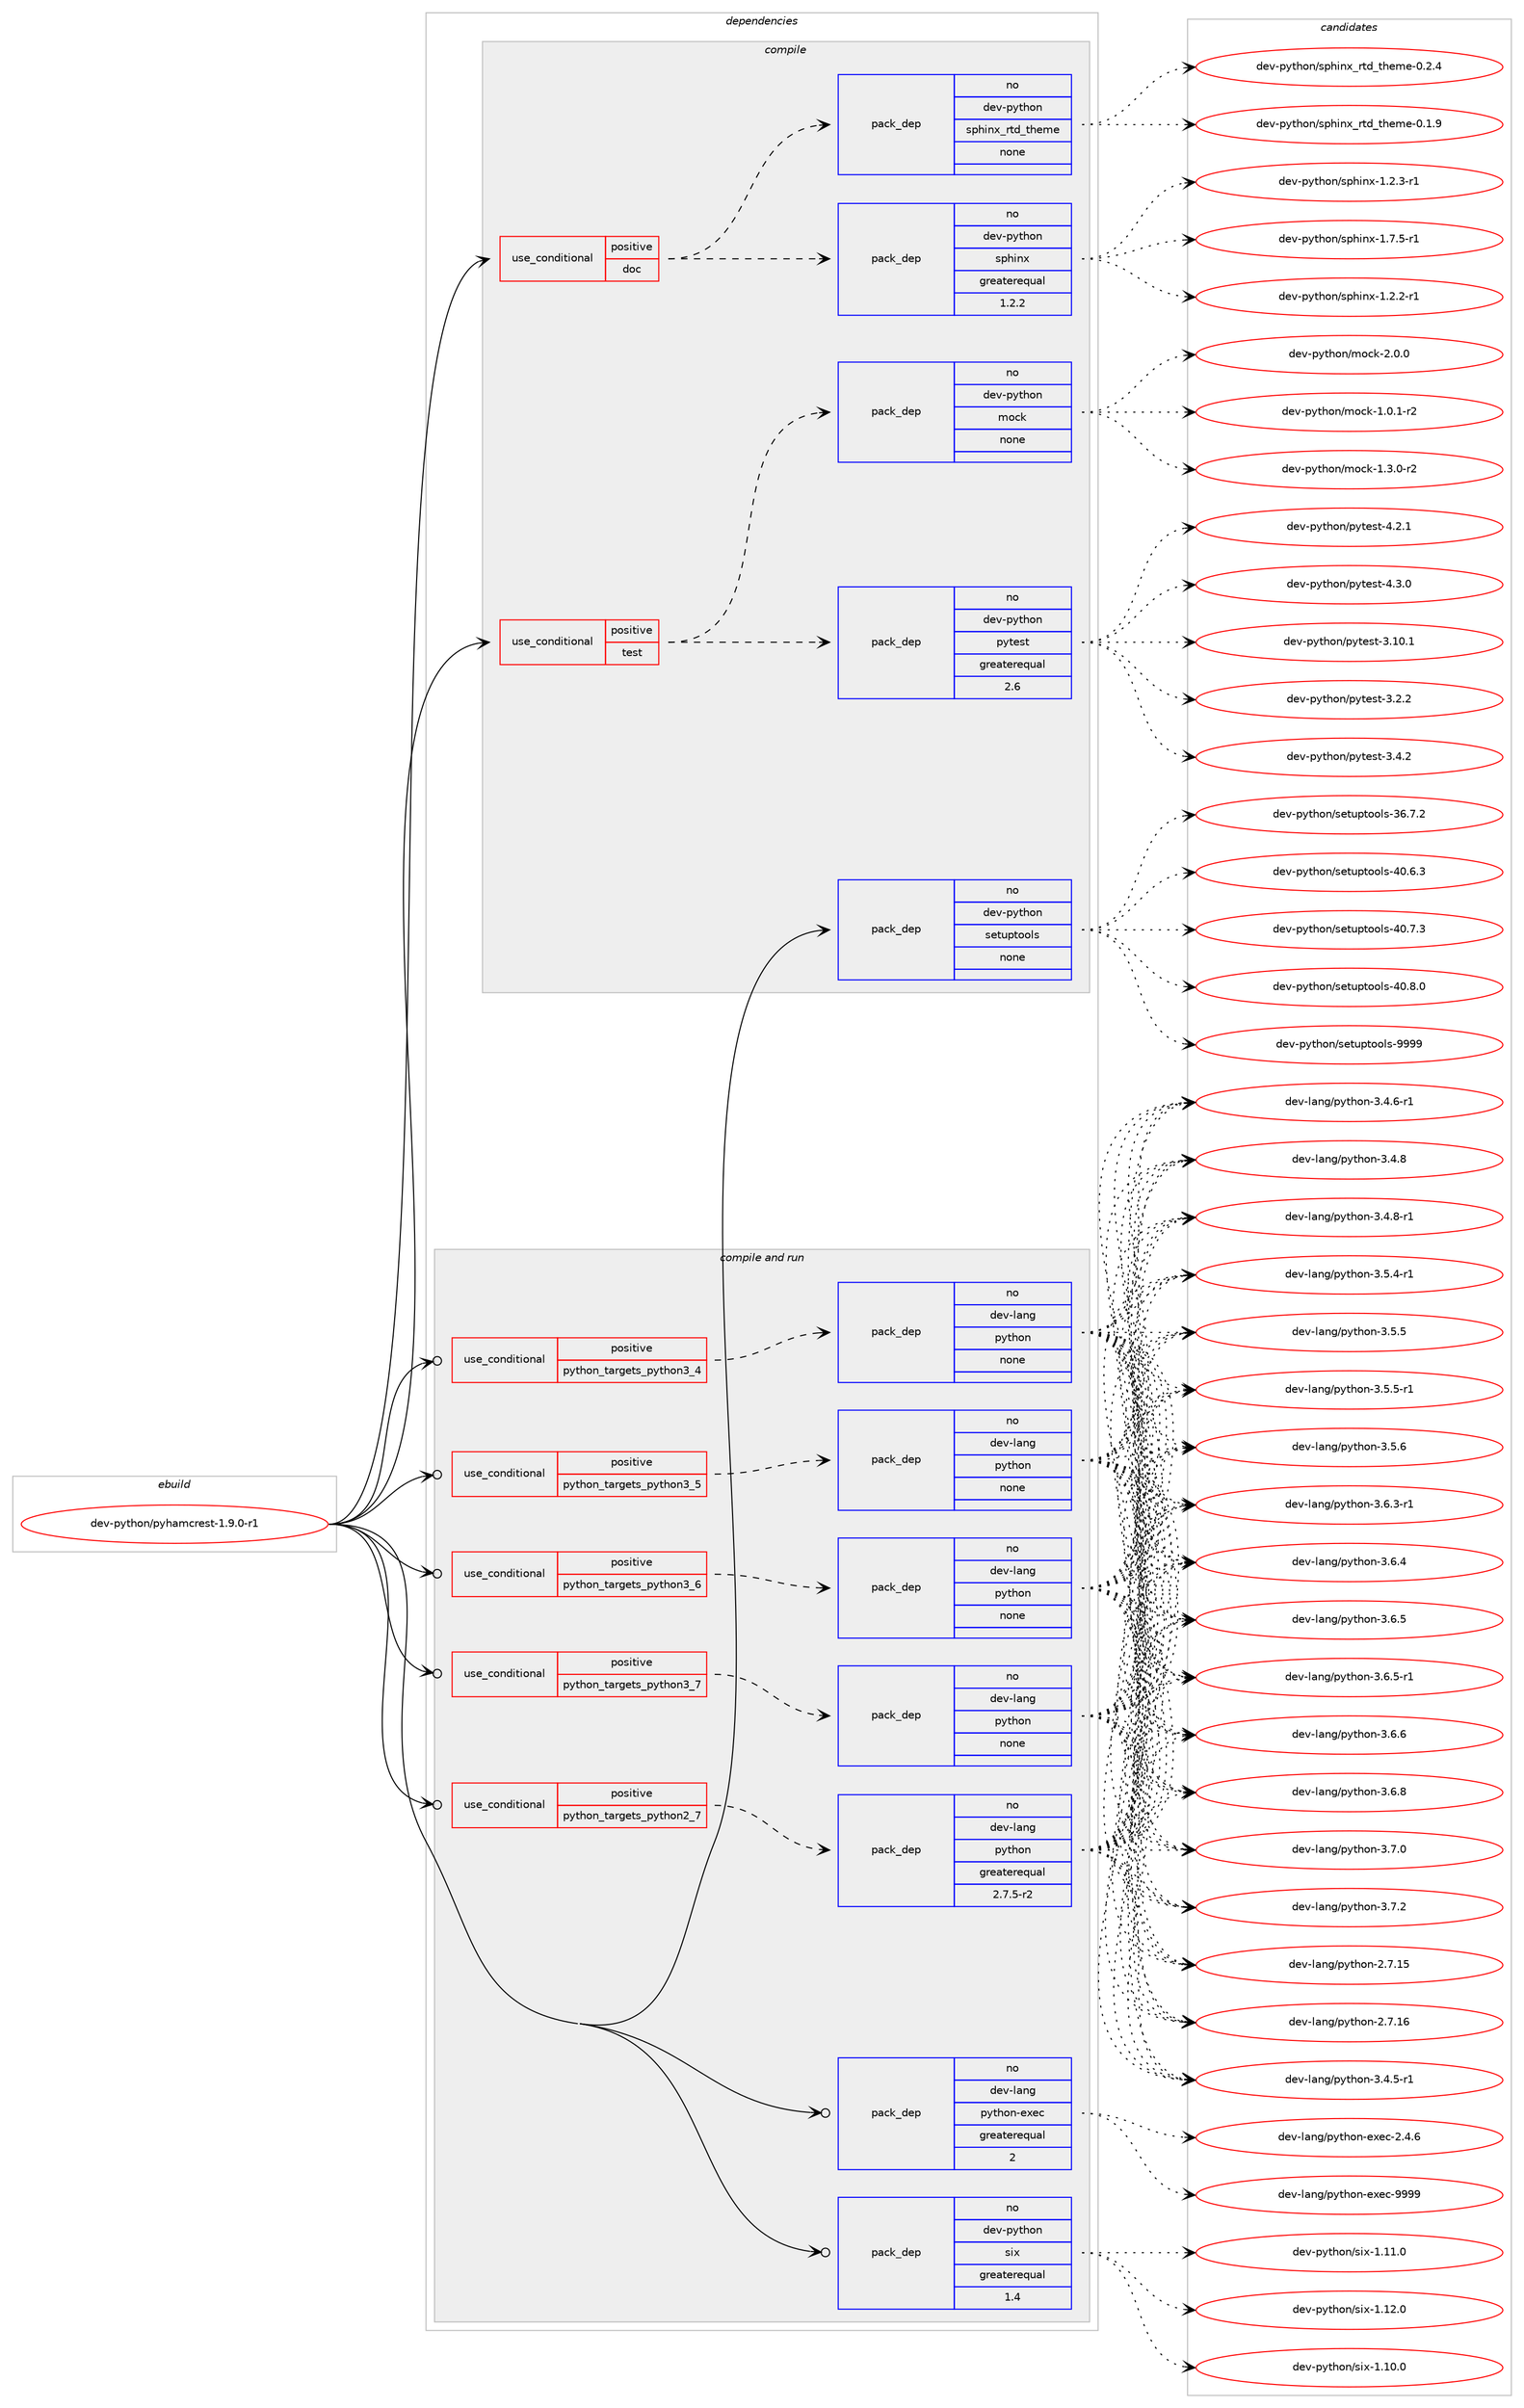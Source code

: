 digraph prolog {

# *************
# Graph options
# *************

newrank=true;
concentrate=true;
compound=true;
graph [rankdir=LR,fontname=Helvetica,fontsize=10,ranksep=1.5];#, ranksep=2.5, nodesep=0.2];
edge  [arrowhead=vee];
node  [fontname=Helvetica,fontsize=10];

# **********
# The ebuild
# **********

subgraph cluster_leftcol {
color=gray;
rank=same;
label=<<i>ebuild</i>>;
id [label="dev-python/pyhamcrest-1.9.0-r1", color=red, width=4, href="../dev-python/pyhamcrest-1.9.0-r1.svg"];
}

# ****************
# The dependencies
# ****************

subgraph cluster_midcol {
color=gray;
label=<<i>dependencies</i>>;
subgraph cluster_compile {
fillcolor="#eeeeee";
style=filled;
label=<<i>compile</i>>;
subgraph cond381003 {
dependency1429911 [label=<<TABLE BORDER="0" CELLBORDER="1" CELLSPACING="0" CELLPADDING="4"><TR><TD ROWSPAN="3" CELLPADDING="10">use_conditional</TD></TR><TR><TD>positive</TD></TR><TR><TD>doc</TD></TR></TABLE>>, shape=none, color=red];
subgraph pack1025588 {
dependency1429912 [label=<<TABLE BORDER="0" CELLBORDER="1" CELLSPACING="0" CELLPADDING="4" WIDTH="220"><TR><TD ROWSPAN="6" CELLPADDING="30">pack_dep</TD></TR><TR><TD WIDTH="110">no</TD></TR><TR><TD>dev-python</TD></TR><TR><TD>sphinx</TD></TR><TR><TD>greaterequal</TD></TR><TR><TD>1.2.2</TD></TR></TABLE>>, shape=none, color=blue];
}
dependency1429911:e -> dependency1429912:w [weight=20,style="dashed",arrowhead="vee"];
subgraph pack1025589 {
dependency1429913 [label=<<TABLE BORDER="0" CELLBORDER="1" CELLSPACING="0" CELLPADDING="4" WIDTH="220"><TR><TD ROWSPAN="6" CELLPADDING="30">pack_dep</TD></TR><TR><TD WIDTH="110">no</TD></TR><TR><TD>dev-python</TD></TR><TR><TD>sphinx_rtd_theme</TD></TR><TR><TD>none</TD></TR><TR><TD></TD></TR></TABLE>>, shape=none, color=blue];
}
dependency1429911:e -> dependency1429913:w [weight=20,style="dashed",arrowhead="vee"];
}
id:e -> dependency1429911:w [weight=20,style="solid",arrowhead="vee"];
subgraph cond381004 {
dependency1429914 [label=<<TABLE BORDER="0" CELLBORDER="1" CELLSPACING="0" CELLPADDING="4"><TR><TD ROWSPAN="3" CELLPADDING="10">use_conditional</TD></TR><TR><TD>positive</TD></TR><TR><TD>test</TD></TR></TABLE>>, shape=none, color=red];
subgraph pack1025590 {
dependency1429915 [label=<<TABLE BORDER="0" CELLBORDER="1" CELLSPACING="0" CELLPADDING="4" WIDTH="220"><TR><TD ROWSPAN="6" CELLPADDING="30">pack_dep</TD></TR><TR><TD WIDTH="110">no</TD></TR><TR><TD>dev-python</TD></TR><TR><TD>pytest</TD></TR><TR><TD>greaterequal</TD></TR><TR><TD>2.6</TD></TR></TABLE>>, shape=none, color=blue];
}
dependency1429914:e -> dependency1429915:w [weight=20,style="dashed",arrowhead="vee"];
subgraph pack1025591 {
dependency1429916 [label=<<TABLE BORDER="0" CELLBORDER="1" CELLSPACING="0" CELLPADDING="4" WIDTH="220"><TR><TD ROWSPAN="6" CELLPADDING="30">pack_dep</TD></TR><TR><TD WIDTH="110">no</TD></TR><TR><TD>dev-python</TD></TR><TR><TD>mock</TD></TR><TR><TD>none</TD></TR><TR><TD></TD></TR></TABLE>>, shape=none, color=blue];
}
dependency1429914:e -> dependency1429916:w [weight=20,style="dashed",arrowhead="vee"];
}
id:e -> dependency1429914:w [weight=20,style="solid",arrowhead="vee"];
subgraph pack1025592 {
dependency1429917 [label=<<TABLE BORDER="0" CELLBORDER="1" CELLSPACING="0" CELLPADDING="4" WIDTH="220"><TR><TD ROWSPAN="6" CELLPADDING="30">pack_dep</TD></TR><TR><TD WIDTH="110">no</TD></TR><TR><TD>dev-python</TD></TR><TR><TD>setuptools</TD></TR><TR><TD>none</TD></TR><TR><TD></TD></TR></TABLE>>, shape=none, color=blue];
}
id:e -> dependency1429917:w [weight=20,style="solid",arrowhead="vee"];
}
subgraph cluster_compileandrun {
fillcolor="#eeeeee";
style=filled;
label=<<i>compile and run</i>>;
subgraph cond381005 {
dependency1429918 [label=<<TABLE BORDER="0" CELLBORDER="1" CELLSPACING="0" CELLPADDING="4"><TR><TD ROWSPAN="3" CELLPADDING="10">use_conditional</TD></TR><TR><TD>positive</TD></TR><TR><TD>python_targets_python2_7</TD></TR></TABLE>>, shape=none, color=red];
subgraph pack1025593 {
dependency1429919 [label=<<TABLE BORDER="0" CELLBORDER="1" CELLSPACING="0" CELLPADDING="4" WIDTH="220"><TR><TD ROWSPAN="6" CELLPADDING="30">pack_dep</TD></TR><TR><TD WIDTH="110">no</TD></TR><TR><TD>dev-lang</TD></TR><TR><TD>python</TD></TR><TR><TD>greaterequal</TD></TR><TR><TD>2.7.5-r2</TD></TR></TABLE>>, shape=none, color=blue];
}
dependency1429918:e -> dependency1429919:w [weight=20,style="dashed",arrowhead="vee"];
}
id:e -> dependency1429918:w [weight=20,style="solid",arrowhead="odotvee"];
subgraph cond381006 {
dependency1429920 [label=<<TABLE BORDER="0" CELLBORDER="1" CELLSPACING="0" CELLPADDING="4"><TR><TD ROWSPAN="3" CELLPADDING="10">use_conditional</TD></TR><TR><TD>positive</TD></TR><TR><TD>python_targets_python3_4</TD></TR></TABLE>>, shape=none, color=red];
subgraph pack1025594 {
dependency1429921 [label=<<TABLE BORDER="0" CELLBORDER="1" CELLSPACING="0" CELLPADDING="4" WIDTH="220"><TR><TD ROWSPAN="6" CELLPADDING="30">pack_dep</TD></TR><TR><TD WIDTH="110">no</TD></TR><TR><TD>dev-lang</TD></TR><TR><TD>python</TD></TR><TR><TD>none</TD></TR><TR><TD></TD></TR></TABLE>>, shape=none, color=blue];
}
dependency1429920:e -> dependency1429921:w [weight=20,style="dashed",arrowhead="vee"];
}
id:e -> dependency1429920:w [weight=20,style="solid",arrowhead="odotvee"];
subgraph cond381007 {
dependency1429922 [label=<<TABLE BORDER="0" CELLBORDER="1" CELLSPACING="0" CELLPADDING="4"><TR><TD ROWSPAN="3" CELLPADDING="10">use_conditional</TD></TR><TR><TD>positive</TD></TR><TR><TD>python_targets_python3_5</TD></TR></TABLE>>, shape=none, color=red];
subgraph pack1025595 {
dependency1429923 [label=<<TABLE BORDER="0" CELLBORDER="1" CELLSPACING="0" CELLPADDING="4" WIDTH="220"><TR><TD ROWSPAN="6" CELLPADDING="30">pack_dep</TD></TR><TR><TD WIDTH="110">no</TD></TR><TR><TD>dev-lang</TD></TR><TR><TD>python</TD></TR><TR><TD>none</TD></TR><TR><TD></TD></TR></TABLE>>, shape=none, color=blue];
}
dependency1429922:e -> dependency1429923:w [weight=20,style="dashed",arrowhead="vee"];
}
id:e -> dependency1429922:w [weight=20,style="solid",arrowhead="odotvee"];
subgraph cond381008 {
dependency1429924 [label=<<TABLE BORDER="0" CELLBORDER="1" CELLSPACING="0" CELLPADDING="4"><TR><TD ROWSPAN="3" CELLPADDING="10">use_conditional</TD></TR><TR><TD>positive</TD></TR><TR><TD>python_targets_python3_6</TD></TR></TABLE>>, shape=none, color=red];
subgraph pack1025596 {
dependency1429925 [label=<<TABLE BORDER="0" CELLBORDER="1" CELLSPACING="0" CELLPADDING="4" WIDTH="220"><TR><TD ROWSPAN="6" CELLPADDING="30">pack_dep</TD></TR><TR><TD WIDTH="110">no</TD></TR><TR><TD>dev-lang</TD></TR><TR><TD>python</TD></TR><TR><TD>none</TD></TR><TR><TD></TD></TR></TABLE>>, shape=none, color=blue];
}
dependency1429924:e -> dependency1429925:w [weight=20,style="dashed",arrowhead="vee"];
}
id:e -> dependency1429924:w [weight=20,style="solid",arrowhead="odotvee"];
subgraph cond381009 {
dependency1429926 [label=<<TABLE BORDER="0" CELLBORDER="1" CELLSPACING="0" CELLPADDING="4"><TR><TD ROWSPAN="3" CELLPADDING="10">use_conditional</TD></TR><TR><TD>positive</TD></TR><TR><TD>python_targets_python3_7</TD></TR></TABLE>>, shape=none, color=red];
subgraph pack1025597 {
dependency1429927 [label=<<TABLE BORDER="0" CELLBORDER="1" CELLSPACING="0" CELLPADDING="4" WIDTH="220"><TR><TD ROWSPAN="6" CELLPADDING="30">pack_dep</TD></TR><TR><TD WIDTH="110">no</TD></TR><TR><TD>dev-lang</TD></TR><TR><TD>python</TD></TR><TR><TD>none</TD></TR><TR><TD></TD></TR></TABLE>>, shape=none, color=blue];
}
dependency1429926:e -> dependency1429927:w [weight=20,style="dashed",arrowhead="vee"];
}
id:e -> dependency1429926:w [weight=20,style="solid",arrowhead="odotvee"];
subgraph pack1025598 {
dependency1429928 [label=<<TABLE BORDER="0" CELLBORDER="1" CELLSPACING="0" CELLPADDING="4" WIDTH="220"><TR><TD ROWSPAN="6" CELLPADDING="30">pack_dep</TD></TR><TR><TD WIDTH="110">no</TD></TR><TR><TD>dev-lang</TD></TR><TR><TD>python-exec</TD></TR><TR><TD>greaterequal</TD></TR><TR><TD>2</TD></TR></TABLE>>, shape=none, color=blue];
}
id:e -> dependency1429928:w [weight=20,style="solid",arrowhead="odotvee"];
subgraph pack1025599 {
dependency1429929 [label=<<TABLE BORDER="0" CELLBORDER="1" CELLSPACING="0" CELLPADDING="4" WIDTH="220"><TR><TD ROWSPAN="6" CELLPADDING="30">pack_dep</TD></TR><TR><TD WIDTH="110">no</TD></TR><TR><TD>dev-python</TD></TR><TR><TD>six</TD></TR><TR><TD>greaterequal</TD></TR><TR><TD>1.4</TD></TR></TABLE>>, shape=none, color=blue];
}
id:e -> dependency1429929:w [weight=20,style="solid",arrowhead="odotvee"];
}
subgraph cluster_run {
fillcolor="#eeeeee";
style=filled;
label=<<i>run</i>>;
}
}

# **************
# The candidates
# **************

subgraph cluster_choices {
rank=same;
color=gray;
label=<<i>candidates</i>>;

subgraph choice1025588 {
color=black;
nodesep=1;
choice10010111845112121116104111110471151121041051101204549465046504511449 [label="dev-python/sphinx-1.2.2-r1", color=red, width=4,href="../dev-python/sphinx-1.2.2-r1.svg"];
choice10010111845112121116104111110471151121041051101204549465046514511449 [label="dev-python/sphinx-1.2.3-r1", color=red, width=4,href="../dev-python/sphinx-1.2.3-r1.svg"];
choice10010111845112121116104111110471151121041051101204549465546534511449 [label="dev-python/sphinx-1.7.5-r1", color=red, width=4,href="../dev-python/sphinx-1.7.5-r1.svg"];
dependency1429912:e -> choice10010111845112121116104111110471151121041051101204549465046504511449:w [style=dotted,weight="100"];
dependency1429912:e -> choice10010111845112121116104111110471151121041051101204549465046514511449:w [style=dotted,weight="100"];
dependency1429912:e -> choice10010111845112121116104111110471151121041051101204549465546534511449:w [style=dotted,weight="100"];
}
subgraph choice1025589 {
color=black;
nodesep=1;
choice10010111845112121116104111110471151121041051101209511411610095116104101109101454846494657 [label="dev-python/sphinx_rtd_theme-0.1.9", color=red, width=4,href="../dev-python/sphinx_rtd_theme-0.1.9.svg"];
choice10010111845112121116104111110471151121041051101209511411610095116104101109101454846504652 [label="dev-python/sphinx_rtd_theme-0.2.4", color=red, width=4,href="../dev-python/sphinx_rtd_theme-0.2.4.svg"];
dependency1429913:e -> choice10010111845112121116104111110471151121041051101209511411610095116104101109101454846494657:w [style=dotted,weight="100"];
dependency1429913:e -> choice10010111845112121116104111110471151121041051101209511411610095116104101109101454846504652:w [style=dotted,weight="100"];
}
subgraph choice1025590 {
color=black;
nodesep=1;
choice100101118451121211161041111104711212111610111511645514649484649 [label="dev-python/pytest-3.10.1", color=red, width=4,href="../dev-python/pytest-3.10.1.svg"];
choice1001011184511212111610411111047112121116101115116455146504650 [label="dev-python/pytest-3.2.2", color=red, width=4,href="../dev-python/pytest-3.2.2.svg"];
choice1001011184511212111610411111047112121116101115116455146524650 [label="dev-python/pytest-3.4.2", color=red, width=4,href="../dev-python/pytest-3.4.2.svg"];
choice1001011184511212111610411111047112121116101115116455246504649 [label="dev-python/pytest-4.2.1", color=red, width=4,href="../dev-python/pytest-4.2.1.svg"];
choice1001011184511212111610411111047112121116101115116455246514648 [label="dev-python/pytest-4.3.0", color=red, width=4,href="../dev-python/pytest-4.3.0.svg"];
dependency1429915:e -> choice100101118451121211161041111104711212111610111511645514649484649:w [style=dotted,weight="100"];
dependency1429915:e -> choice1001011184511212111610411111047112121116101115116455146504650:w [style=dotted,weight="100"];
dependency1429915:e -> choice1001011184511212111610411111047112121116101115116455146524650:w [style=dotted,weight="100"];
dependency1429915:e -> choice1001011184511212111610411111047112121116101115116455246504649:w [style=dotted,weight="100"];
dependency1429915:e -> choice1001011184511212111610411111047112121116101115116455246514648:w [style=dotted,weight="100"];
}
subgraph choice1025591 {
color=black;
nodesep=1;
choice1001011184511212111610411111047109111991074549464846494511450 [label="dev-python/mock-1.0.1-r2", color=red, width=4,href="../dev-python/mock-1.0.1-r2.svg"];
choice1001011184511212111610411111047109111991074549465146484511450 [label="dev-python/mock-1.3.0-r2", color=red, width=4,href="../dev-python/mock-1.3.0-r2.svg"];
choice100101118451121211161041111104710911199107455046484648 [label="dev-python/mock-2.0.0", color=red, width=4,href="../dev-python/mock-2.0.0.svg"];
dependency1429916:e -> choice1001011184511212111610411111047109111991074549464846494511450:w [style=dotted,weight="100"];
dependency1429916:e -> choice1001011184511212111610411111047109111991074549465146484511450:w [style=dotted,weight="100"];
dependency1429916:e -> choice100101118451121211161041111104710911199107455046484648:w [style=dotted,weight="100"];
}
subgraph choice1025592 {
color=black;
nodesep=1;
choice100101118451121211161041111104711510111611711211611111110811545515446554650 [label="dev-python/setuptools-36.7.2", color=red, width=4,href="../dev-python/setuptools-36.7.2.svg"];
choice100101118451121211161041111104711510111611711211611111110811545524846544651 [label="dev-python/setuptools-40.6.3", color=red, width=4,href="../dev-python/setuptools-40.6.3.svg"];
choice100101118451121211161041111104711510111611711211611111110811545524846554651 [label="dev-python/setuptools-40.7.3", color=red, width=4,href="../dev-python/setuptools-40.7.3.svg"];
choice100101118451121211161041111104711510111611711211611111110811545524846564648 [label="dev-python/setuptools-40.8.0", color=red, width=4,href="../dev-python/setuptools-40.8.0.svg"];
choice10010111845112121116104111110471151011161171121161111111081154557575757 [label="dev-python/setuptools-9999", color=red, width=4,href="../dev-python/setuptools-9999.svg"];
dependency1429917:e -> choice100101118451121211161041111104711510111611711211611111110811545515446554650:w [style=dotted,weight="100"];
dependency1429917:e -> choice100101118451121211161041111104711510111611711211611111110811545524846544651:w [style=dotted,weight="100"];
dependency1429917:e -> choice100101118451121211161041111104711510111611711211611111110811545524846554651:w [style=dotted,weight="100"];
dependency1429917:e -> choice100101118451121211161041111104711510111611711211611111110811545524846564648:w [style=dotted,weight="100"];
dependency1429917:e -> choice10010111845112121116104111110471151011161171121161111111081154557575757:w [style=dotted,weight="100"];
}
subgraph choice1025593 {
color=black;
nodesep=1;
choice10010111845108971101034711212111610411111045504655464953 [label="dev-lang/python-2.7.15", color=red, width=4,href="../dev-lang/python-2.7.15.svg"];
choice10010111845108971101034711212111610411111045504655464954 [label="dev-lang/python-2.7.16", color=red, width=4,href="../dev-lang/python-2.7.16.svg"];
choice1001011184510897110103471121211161041111104551465246534511449 [label="dev-lang/python-3.4.5-r1", color=red, width=4,href="../dev-lang/python-3.4.5-r1.svg"];
choice1001011184510897110103471121211161041111104551465246544511449 [label="dev-lang/python-3.4.6-r1", color=red, width=4,href="../dev-lang/python-3.4.6-r1.svg"];
choice100101118451089711010347112121116104111110455146524656 [label="dev-lang/python-3.4.8", color=red, width=4,href="../dev-lang/python-3.4.8.svg"];
choice1001011184510897110103471121211161041111104551465246564511449 [label="dev-lang/python-3.4.8-r1", color=red, width=4,href="../dev-lang/python-3.4.8-r1.svg"];
choice1001011184510897110103471121211161041111104551465346524511449 [label="dev-lang/python-3.5.4-r1", color=red, width=4,href="../dev-lang/python-3.5.4-r1.svg"];
choice100101118451089711010347112121116104111110455146534653 [label="dev-lang/python-3.5.5", color=red, width=4,href="../dev-lang/python-3.5.5.svg"];
choice1001011184510897110103471121211161041111104551465346534511449 [label="dev-lang/python-3.5.5-r1", color=red, width=4,href="../dev-lang/python-3.5.5-r1.svg"];
choice100101118451089711010347112121116104111110455146534654 [label="dev-lang/python-3.5.6", color=red, width=4,href="../dev-lang/python-3.5.6.svg"];
choice1001011184510897110103471121211161041111104551465446514511449 [label="dev-lang/python-3.6.3-r1", color=red, width=4,href="../dev-lang/python-3.6.3-r1.svg"];
choice100101118451089711010347112121116104111110455146544652 [label="dev-lang/python-3.6.4", color=red, width=4,href="../dev-lang/python-3.6.4.svg"];
choice100101118451089711010347112121116104111110455146544653 [label="dev-lang/python-3.6.5", color=red, width=4,href="../dev-lang/python-3.6.5.svg"];
choice1001011184510897110103471121211161041111104551465446534511449 [label="dev-lang/python-3.6.5-r1", color=red, width=4,href="../dev-lang/python-3.6.5-r1.svg"];
choice100101118451089711010347112121116104111110455146544654 [label="dev-lang/python-3.6.6", color=red, width=4,href="../dev-lang/python-3.6.6.svg"];
choice100101118451089711010347112121116104111110455146544656 [label="dev-lang/python-3.6.8", color=red, width=4,href="../dev-lang/python-3.6.8.svg"];
choice100101118451089711010347112121116104111110455146554648 [label="dev-lang/python-3.7.0", color=red, width=4,href="../dev-lang/python-3.7.0.svg"];
choice100101118451089711010347112121116104111110455146554650 [label="dev-lang/python-3.7.2", color=red, width=4,href="../dev-lang/python-3.7.2.svg"];
dependency1429919:e -> choice10010111845108971101034711212111610411111045504655464953:w [style=dotted,weight="100"];
dependency1429919:e -> choice10010111845108971101034711212111610411111045504655464954:w [style=dotted,weight="100"];
dependency1429919:e -> choice1001011184510897110103471121211161041111104551465246534511449:w [style=dotted,weight="100"];
dependency1429919:e -> choice1001011184510897110103471121211161041111104551465246544511449:w [style=dotted,weight="100"];
dependency1429919:e -> choice100101118451089711010347112121116104111110455146524656:w [style=dotted,weight="100"];
dependency1429919:e -> choice1001011184510897110103471121211161041111104551465246564511449:w [style=dotted,weight="100"];
dependency1429919:e -> choice1001011184510897110103471121211161041111104551465346524511449:w [style=dotted,weight="100"];
dependency1429919:e -> choice100101118451089711010347112121116104111110455146534653:w [style=dotted,weight="100"];
dependency1429919:e -> choice1001011184510897110103471121211161041111104551465346534511449:w [style=dotted,weight="100"];
dependency1429919:e -> choice100101118451089711010347112121116104111110455146534654:w [style=dotted,weight="100"];
dependency1429919:e -> choice1001011184510897110103471121211161041111104551465446514511449:w [style=dotted,weight="100"];
dependency1429919:e -> choice100101118451089711010347112121116104111110455146544652:w [style=dotted,weight="100"];
dependency1429919:e -> choice100101118451089711010347112121116104111110455146544653:w [style=dotted,weight="100"];
dependency1429919:e -> choice1001011184510897110103471121211161041111104551465446534511449:w [style=dotted,weight="100"];
dependency1429919:e -> choice100101118451089711010347112121116104111110455146544654:w [style=dotted,weight="100"];
dependency1429919:e -> choice100101118451089711010347112121116104111110455146544656:w [style=dotted,weight="100"];
dependency1429919:e -> choice100101118451089711010347112121116104111110455146554648:w [style=dotted,weight="100"];
dependency1429919:e -> choice100101118451089711010347112121116104111110455146554650:w [style=dotted,weight="100"];
}
subgraph choice1025594 {
color=black;
nodesep=1;
choice10010111845108971101034711212111610411111045504655464953 [label="dev-lang/python-2.7.15", color=red, width=4,href="../dev-lang/python-2.7.15.svg"];
choice10010111845108971101034711212111610411111045504655464954 [label="dev-lang/python-2.7.16", color=red, width=4,href="../dev-lang/python-2.7.16.svg"];
choice1001011184510897110103471121211161041111104551465246534511449 [label="dev-lang/python-3.4.5-r1", color=red, width=4,href="../dev-lang/python-3.4.5-r1.svg"];
choice1001011184510897110103471121211161041111104551465246544511449 [label="dev-lang/python-3.4.6-r1", color=red, width=4,href="../dev-lang/python-3.4.6-r1.svg"];
choice100101118451089711010347112121116104111110455146524656 [label="dev-lang/python-3.4.8", color=red, width=4,href="../dev-lang/python-3.4.8.svg"];
choice1001011184510897110103471121211161041111104551465246564511449 [label="dev-lang/python-3.4.8-r1", color=red, width=4,href="../dev-lang/python-3.4.8-r1.svg"];
choice1001011184510897110103471121211161041111104551465346524511449 [label="dev-lang/python-3.5.4-r1", color=red, width=4,href="../dev-lang/python-3.5.4-r1.svg"];
choice100101118451089711010347112121116104111110455146534653 [label="dev-lang/python-3.5.5", color=red, width=4,href="../dev-lang/python-3.5.5.svg"];
choice1001011184510897110103471121211161041111104551465346534511449 [label="dev-lang/python-3.5.5-r1", color=red, width=4,href="../dev-lang/python-3.5.5-r1.svg"];
choice100101118451089711010347112121116104111110455146534654 [label="dev-lang/python-3.5.6", color=red, width=4,href="../dev-lang/python-3.5.6.svg"];
choice1001011184510897110103471121211161041111104551465446514511449 [label="dev-lang/python-3.6.3-r1", color=red, width=4,href="../dev-lang/python-3.6.3-r1.svg"];
choice100101118451089711010347112121116104111110455146544652 [label="dev-lang/python-3.6.4", color=red, width=4,href="../dev-lang/python-3.6.4.svg"];
choice100101118451089711010347112121116104111110455146544653 [label="dev-lang/python-3.6.5", color=red, width=4,href="../dev-lang/python-3.6.5.svg"];
choice1001011184510897110103471121211161041111104551465446534511449 [label="dev-lang/python-3.6.5-r1", color=red, width=4,href="../dev-lang/python-3.6.5-r1.svg"];
choice100101118451089711010347112121116104111110455146544654 [label="dev-lang/python-3.6.6", color=red, width=4,href="../dev-lang/python-3.6.6.svg"];
choice100101118451089711010347112121116104111110455146544656 [label="dev-lang/python-3.6.8", color=red, width=4,href="../dev-lang/python-3.6.8.svg"];
choice100101118451089711010347112121116104111110455146554648 [label="dev-lang/python-3.7.0", color=red, width=4,href="../dev-lang/python-3.7.0.svg"];
choice100101118451089711010347112121116104111110455146554650 [label="dev-lang/python-3.7.2", color=red, width=4,href="../dev-lang/python-3.7.2.svg"];
dependency1429921:e -> choice10010111845108971101034711212111610411111045504655464953:w [style=dotted,weight="100"];
dependency1429921:e -> choice10010111845108971101034711212111610411111045504655464954:w [style=dotted,weight="100"];
dependency1429921:e -> choice1001011184510897110103471121211161041111104551465246534511449:w [style=dotted,weight="100"];
dependency1429921:e -> choice1001011184510897110103471121211161041111104551465246544511449:w [style=dotted,weight="100"];
dependency1429921:e -> choice100101118451089711010347112121116104111110455146524656:w [style=dotted,weight="100"];
dependency1429921:e -> choice1001011184510897110103471121211161041111104551465246564511449:w [style=dotted,weight="100"];
dependency1429921:e -> choice1001011184510897110103471121211161041111104551465346524511449:w [style=dotted,weight="100"];
dependency1429921:e -> choice100101118451089711010347112121116104111110455146534653:w [style=dotted,weight="100"];
dependency1429921:e -> choice1001011184510897110103471121211161041111104551465346534511449:w [style=dotted,weight="100"];
dependency1429921:e -> choice100101118451089711010347112121116104111110455146534654:w [style=dotted,weight="100"];
dependency1429921:e -> choice1001011184510897110103471121211161041111104551465446514511449:w [style=dotted,weight="100"];
dependency1429921:e -> choice100101118451089711010347112121116104111110455146544652:w [style=dotted,weight="100"];
dependency1429921:e -> choice100101118451089711010347112121116104111110455146544653:w [style=dotted,weight="100"];
dependency1429921:e -> choice1001011184510897110103471121211161041111104551465446534511449:w [style=dotted,weight="100"];
dependency1429921:e -> choice100101118451089711010347112121116104111110455146544654:w [style=dotted,weight="100"];
dependency1429921:e -> choice100101118451089711010347112121116104111110455146544656:w [style=dotted,weight="100"];
dependency1429921:e -> choice100101118451089711010347112121116104111110455146554648:w [style=dotted,weight="100"];
dependency1429921:e -> choice100101118451089711010347112121116104111110455146554650:w [style=dotted,weight="100"];
}
subgraph choice1025595 {
color=black;
nodesep=1;
choice10010111845108971101034711212111610411111045504655464953 [label="dev-lang/python-2.7.15", color=red, width=4,href="../dev-lang/python-2.7.15.svg"];
choice10010111845108971101034711212111610411111045504655464954 [label="dev-lang/python-2.7.16", color=red, width=4,href="../dev-lang/python-2.7.16.svg"];
choice1001011184510897110103471121211161041111104551465246534511449 [label="dev-lang/python-3.4.5-r1", color=red, width=4,href="../dev-lang/python-3.4.5-r1.svg"];
choice1001011184510897110103471121211161041111104551465246544511449 [label="dev-lang/python-3.4.6-r1", color=red, width=4,href="../dev-lang/python-3.4.6-r1.svg"];
choice100101118451089711010347112121116104111110455146524656 [label="dev-lang/python-3.4.8", color=red, width=4,href="../dev-lang/python-3.4.8.svg"];
choice1001011184510897110103471121211161041111104551465246564511449 [label="dev-lang/python-3.4.8-r1", color=red, width=4,href="../dev-lang/python-3.4.8-r1.svg"];
choice1001011184510897110103471121211161041111104551465346524511449 [label="dev-lang/python-3.5.4-r1", color=red, width=4,href="../dev-lang/python-3.5.4-r1.svg"];
choice100101118451089711010347112121116104111110455146534653 [label="dev-lang/python-3.5.5", color=red, width=4,href="../dev-lang/python-3.5.5.svg"];
choice1001011184510897110103471121211161041111104551465346534511449 [label="dev-lang/python-3.5.5-r1", color=red, width=4,href="../dev-lang/python-3.5.5-r1.svg"];
choice100101118451089711010347112121116104111110455146534654 [label="dev-lang/python-3.5.6", color=red, width=4,href="../dev-lang/python-3.5.6.svg"];
choice1001011184510897110103471121211161041111104551465446514511449 [label="dev-lang/python-3.6.3-r1", color=red, width=4,href="../dev-lang/python-3.6.3-r1.svg"];
choice100101118451089711010347112121116104111110455146544652 [label="dev-lang/python-3.6.4", color=red, width=4,href="../dev-lang/python-3.6.4.svg"];
choice100101118451089711010347112121116104111110455146544653 [label="dev-lang/python-3.6.5", color=red, width=4,href="../dev-lang/python-3.6.5.svg"];
choice1001011184510897110103471121211161041111104551465446534511449 [label="dev-lang/python-3.6.5-r1", color=red, width=4,href="../dev-lang/python-3.6.5-r1.svg"];
choice100101118451089711010347112121116104111110455146544654 [label="dev-lang/python-3.6.6", color=red, width=4,href="../dev-lang/python-3.6.6.svg"];
choice100101118451089711010347112121116104111110455146544656 [label="dev-lang/python-3.6.8", color=red, width=4,href="../dev-lang/python-3.6.8.svg"];
choice100101118451089711010347112121116104111110455146554648 [label="dev-lang/python-3.7.0", color=red, width=4,href="../dev-lang/python-3.7.0.svg"];
choice100101118451089711010347112121116104111110455146554650 [label="dev-lang/python-3.7.2", color=red, width=4,href="../dev-lang/python-3.7.2.svg"];
dependency1429923:e -> choice10010111845108971101034711212111610411111045504655464953:w [style=dotted,weight="100"];
dependency1429923:e -> choice10010111845108971101034711212111610411111045504655464954:w [style=dotted,weight="100"];
dependency1429923:e -> choice1001011184510897110103471121211161041111104551465246534511449:w [style=dotted,weight="100"];
dependency1429923:e -> choice1001011184510897110103471121211161041111104551465246544511449:w [style=dotted,weight="100"];
dependency1429923:e -> choice100101118451089711010347112121116104111110455146524656:w [style=dotted,weight="100"];
dependency1429923:e -> choice1001011184510897110103471121211161041111104551465246564511449:w [style=dotted,weight="100"];
dependency1429923:e -> choice1001011184510897110103471121211161041111104551465346524511449:w [style=dotted,weight="100"];
dependency1429923:e -> choice100101118451089711010347112121116104111110455146534653:w [style=dotted,weight="100"];
dependency1429923:e -> choice1001011184510897110103471121211161041111104551465346534511449:w [style=dotted,weight="100"];
dependency1429923:e -> choice100101118451089711010347112121116104111110455146534654:w [style=dotted,weight="100"];
dependency1429923:e -> choice1001011184510897110103471121211161041111104551465446514511449:w [style=dotted,weight="100"];
dependency1429923:e -> choice100101118451089711010347112121116104111110455146544652:w [style=dotted,weight="100"];
dependency1429923:e -> choice100101118451089711010347112121116104111110455146544653:w [style=dotted,weight="100"];
dependency1429923:e -> choice1001011184510897110103471121211161041111104551465446534511449:w [style=dotted,weight="100"];
dependency1429923:e -> choice100101118451089711010347112121116104111110455146544654:w [style=dotted,weight="100"];
dependency1429923:e -> choice100101118451089711010347112121116104111110455146544656:w [style=dotted,weight="100"];
dependency1429923:e -> choice100101118451089711010347112121116104111110455146554648:w [style=dotted,weight="100"];
dependency1429923:e -> choice100101118451089711010347112121116104111110455146554650:w [style=dotted,weight="100"];
}
subgraph choice1025596 {
color=black;
nodesep=1;
choice10010111845108971101034711212111610411111045504655464953 [label="dev-lang/python-2.7.15", color=red, width=4,href="../dev-lang/python-2.7.15.svg"];
choice10010111845108971101034711212111610411111045504655464954 [label="dev-lang/python-2.7.16", color=red, width=4,href="../dev-lang/python-2.7.16.svg"];
choice1001011184510897110103471121211161041111104551465246534511449 [label="dev-lang/python-3.4.5-r1", color=red, width=4,href="../dev-lang/python-3.4.5-r1.svg"];
choice1001011184510897110103471121211161041111104551465246544511449 [label="dev-lang/python-3.4.6-r1", color=red, width=4,href="../dev-lang/python-3.4.6-r1.svg"];
choice100101118451089711010347112121116104111110455146524656 [label="dev-lang/python-3.4.8", color=red, width=4,href="../dev-lang/python-3.4.8.svg"];
choice1001011184510897110103471121211161041111104551465246564511449 [label="dev-lang/python-3.4.8-r1", color=red, width=4,href="../dev-lang/python-3.4.8-r1.svg"];
choice1001011184510897110103471121211161041111104551465346524511449 [label="dev-lang/python-3.5.4-r1", color=red, width=4,href="../dev-lang/python-3.5.4-r1.svg"];
choice100101118451089711010347112121116104111110455146534653 [label="dev-lang/python-3.5.5", color=red, width=4,href="../dev-lang/python-3.5.5.svg"];
choice1001011184510897110103471121211161041111104551465346534511449 [label="dev-lang/python-3.5.5-r1", color=red, width=4,href="../dev-lang/python-3.5.5-r1.svg"];
choice100101118451089711010347112121116104111110455146534654 [label="dev-lang/python-3.5.6", color=red, width=4,href="../dev-lang/python-3.5.6.svg"];
choice1001011184510897110103471121211161041111104551465446514511449 [label="dev-lang/python-3.6.3-r1", color=red, width=4,href="../dev-lang/python-3.6.3-r1.svg"];
choice100101118451089711010347112121116104111110455146544652 [label="dev-lang/python-3.6.4", color=red, width=4,href="../dev-lang/python-3.6.4.svg"];
choice100101118451089711010347112121116104111110455146544653 [label="dev-lang/python-3.6.5", color=red, width=4,href="../dev-lang/python-3.6.5.svg"];
choice1001011184510897110103471121211161041111104551465446534511449 [label="dev-lang/python-3.6.5-r1", color=red, width=4,href="../dev-lang/python-3.6.5-r1.svg"];
choice100101118451089711010347112121116104111110455146544654 [label="dev-lang/python-3.6.6", color=red, width=4,href="../dev-lang/python-3.6.6.svg"];
choice100101118451089711010347112121116104111110455146544656 [label="dev-lang/python-3.6.8", color=red, width=4,href="../dev-lang/python-3.6.8.svg"];
choice100101118451089711010347112121116104111110455146554648 [label="dev-lang/python-3.7.0", color=red, width=4,href="../dev-lang/python-3.7.0.svg"];
choice100101118451089711010347112121116104111110455146554650 [label="dev-lang/python-3.7.2", color=red, width=4,href="../dev-lang/python-3.7.2.svg"];
dependency1429925:e -> choice10010111845108971101034711212111610411111045504655464953:w [style=dotted,weight="100"];
dependency1429925:e -> choice10010111845108971101034711212111610411111045504655464954:w [style=dotted,weight="100"];
dependency1429925:e -> choice1001011184510897110103471121211161041111104551465246534511449:w [style=dotted,weight="100"];
dependency1429925:e -> choice1001011184510897110103471121211161041111104551465246544511449:w [style=dotted,weight="100"];
dependency1429925:e -> choice100101118451089711010347112121116104111110455146524656:w [style=dotted,weight="100"];
dependency1429925:e -> choice1001011184510897110103471121211161041111104551465246564511449:w [style=dotted,weight="100"];
dependency1429925:e -> choice1001011184510897110103471121211161041111104551465346524511449:w [style=dotted,weight="100"];
dependency1429925:e -> choice100101118451089711010347112121116104111110455146534653:w [style=dotted,weight="100"];
dependency1429925:e -> choice1001011184510897110103471121211161041111104551465346534511449:w [style=dotted,weight="100"];
dependency1429925:e -> choice100101118451089711010347112121116104111110455146534654:w [style=dotted,weight="100"];
dependency1429925:e -> choice1001011184510897110103471121211161041111104551465446514511449:w [style=dotted,weight="100"];
dependency1429925:e -> choice100101118451089711010347112121116104111110455146544652:w [style=dotted,weight="100"];
dependency1429925:e -> choice100101118451089711010347112121116104111110455146544653:w [style=dotted,weight="100"];
dependency1429925:e -> choice1001011184510897110103471121211161041111104551465446534511449:w [style=dotted,weight="100"];
dependency1429925:e -> choice100101118451089711010347112121116104111110455146544654:w [style=dotted,weight="100"];
dependency1429925:e -> choice100101118451089711010347112121116104111110455146544656:w [style=dotted,weight="100"];
dependency1429925:e -> choice100101118451089711010347112121116104111110455146554648:w [style=dotted,weight="100"];
dependency1429925:e -> choice100101118451089711010347112121116104111110455146554650:w [style=dotted,weight="100"];
}
subgraph choice1025597 {
color=black;
nodesep=1;
choice10010111845108971101034711212111610411111045504655464953 [label="dev-lang/python-2.7.15", color=red, width=4,href="../dev-lang/python-2.7.15.svg"];
choice10010111845108971101034711212111610411111045504655464954 [label="dev-lang/python-2.7.16", color=red, width=4,href="../dev-lang/python-2.7.16.svg"];
choice1001011184510897110103471121211161041111104551465246534511449 [label="dev-lang/python-3.4.5-r1", color=red, width=4,href="../dev-lang/python-3.4.5-r1.svg"];
choice1001011184510897110103471121211161041111104551465246544511449 [label="dev-lang/python-3.4.6-r1", color=red, width=4,href="../dev-lang/python-3.4.6-r1.svg"];
choice100101118451089711010347112121116104111110455146524656 [label="dev-lang/python-3.4.8", color=red, width=4,href="../dev-lang/python-3.4.8.svg"];
choice1001011184510897110103471121211161041111104551465246564511449 [label="dev-lang/python-3.4.8-r1", color=red, width=4,href="../dev-lang/python-3.4.8-r1.svg"];
choice1001011184510897110103471121211161041111104551465346524511449 [label="dev-lang/python-3.5.4-r1", color=red, width=4,href="../dev-lang/python-3.5.4-r1.svg"];
choice100101118451089711010347112121116104111110455146534653 [label="dev-lang/python-3.5.5", color=red, width=4,href="../dev-lang/python-3.5.5.svg"];
choice1001011184510897110103471121211161041111104551465346534511449 [label="dev-lang/python-3.5.5-r1", color=red, width=4,href="../dev-lang/python-3.5.5-r1.svg"];
choice100101118451089711010347112121116104111110455146534654 [label="dev-lang/python-3.5.6", color=red, width=4,href="../dev-lang/python-3.5.6.svg"];
choice1001011184510897110103471121211161041111104551465446514511449 [label="dev-lang/python-3.6.3-r1", color=red, width=4,href="../dev-lang/python-3.6.3-r1.svg"];
choice100101118451089711010347112121116104111110455146544652 [label="dev-lang/python-3.6.4", color=red, width=4,href="../dev-lang/python-3.6.4.svg"];
choice100101118451089711010347112121116104111110455146544653 [label="dev-lang/python-3.6.5", color=red, width=4,href="../dev-lang/python-3.6.5.svg"];
choice1001011184510897110103471121211161041111104551465446534511449 [label="dev-lang/python-3.6.5-r1", color=red, width=4,href="../dev-lang/python-3.6.5-r1.svg"];
choice100101118451089711010347112121116104111110455146544654 [label="dev-lang/python-3.6.6", color=red, width=4,href="../dev-lang/python-3.6.6.svg"];
choice100101118451089711010347112121116104111110455146544656 [label="dev-lang/python-3.6.8", color=red, width=4,href="../dev-lang/python-3.6.8.svg"];
choice100101118451089711010347112121116104111110455146554648 [label="dev-lang/python-3.7.0", color=red, width=4,href="../dev-lang/python-3.7.0.svg"];
choice100101118451089711010347112121116104111110455146554650 [label="dev-lang/python-3.7.2", color=red, width=4,href="../dev-lang/python-3.7.2.svg"];
dependency1429927:e -> choice10010111845108971101034711212111610411111045504655464953:w [style=dotted,weight="100"];
dependency1429927:e -> choice10010111845108971101034711212111610411111045504655464954:w [style=dotted,weight="100"];
dependency1429927:e -> choice1001011184510897110103471121211161041111104551465246534511449:w [style=dotted,weight="100"];
dependency1429927:e -> choice1001011184510897110103471121211161041111104551465246544511449:w [style=dotted,weight="100"];
dependency1429927:e -> choice100101118451089711010347112121116104111110455146524656:w [style=dotted,weight="100"];
dependency1429927:e -> choice1001011184510897110103471121211161041111104551465246564511449:w [style=dotted,weight="100"];
dependency1429927:e -> choice1001011184510897110103471121211161041111104551465346524511449:w [style=dotted,weight="100"];
dependency1429927:e -> choice100101118451089711010347112121116104111110455146534653:w [style=dotted,weight="100"];
dependency1429927:e -> choice1001011184510897110103471121211161041111104551465346534511449:w [style=dotted,weight="100"];
dependency1429927:e -> choice100101118451089711010347112121116104111110455146534654:w [style=dotted,weight="100"];
dependency1429927:e -> choice1001011184510897110103471121211161041111104551465446514511449:w [style=dotted,weight="100"];
dependency1429927:e -> choice100101118451089711010347112121116104111110455146544652:w [style=dotted,weight="100"];
dependency1429927:e -> choice100101118451089711010347112121116104111110455146544653:w [style=dotted,weight="100"];
dependency1429927:e -> choice1001011184510897110103471121211161041111104551465446534511449:w [style=dotted,weight="100"];
dependency1429927:e -> choice100101118451089711010347112121116104111110455146544654:w [style=dotted,weight="100"];
dependency1429927:e -> choice100101118451089711010347112121116104111110455146544656:w [style=dotted,weight="100"];
dependency1429927:e -> choice100101118451089711010347112121116104111110455146554648:w [style=dotted,weight="100"];
dependency1429927:e -> choice100101118451089711010347112121116104111110455146554650:w [style=dotted,weight="100"];
}
subgraph choice1025598 {
color=black;
nodesep=1;
choice1001011184510897110103471121211161041111104510112010199455046524654 [label="dev-lang/python-exec-2.4.6", color=red, width=4,href="../dev-lang/python-exec-2.4.6.svg"];
choice10010111845108971101034711212111610411111045101120101994557575757 [label="dev-lang/python-exec-9999", color=red, width=4,href="../dev-lang/python-exec-9999.svg"];
dependency1429928:e -> choice1001011184510897110103471121211161041111104510112010199455046524654:w [style=dotted,weight="100"];
dependency1429928:e -> choice10010111845108971101034711212111610411111045101120101994557575757:w [style=dotted,weight="100"];
}
subgraph choice1025599 {
color=black;
nodesep=1;
choice100101118451121211161041111104711510512045494649484648 [label="dev-python/six-1.10.0", color=red, width=4,href="../dev-python/six-1.10.0.svg"];
choice100101118451121211161041111104711510512045494649494648 [label="dev-python/six-1.11.0", color=red, width=4,href="../dev-python/six-1.11.0.svg"];
choice100101118451121211161041111104711510512045494649504648 [label="dev-python/six-1.12.0", color=red, width=4,href="../dev-python/six-1.12.0.svg"];
dependency1429929:e -> choice100101118451121211161041111104711510512045494649484648:w [style=dotted,weight="100"];
dependency1429929:e -> choice100101118451121211161041111104711510512045494649494648:w [style=dotted,weight="100"];
dependency1429929:e -> choice100101118451121211161041111104711510512045494649504648:w [style=dotted,weight="100"];
}
}

}
